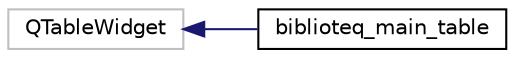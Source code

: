 digraph "Graphical Class Hierarchy"
{
 // LATEX_PDF_SIZE
  edge [fontname="Helvetica",fontsize="10",labelfontname="Helvetica",labelfontsize="10"];
  node [fontname="Helvetica",fontsize="10",shape=record];
  rankdir="LR";
  Node42 [label="QTableWidget",height=0.2,width=0.4,color="grey75", fillcolor="white", style="filled",tooltip=" "];
  Node42 -> Node0 [dir="back",color="midnightblue",fontsize="10",style="solid",fontname="Helvetica"];
  Node0 [label="biblioteq_main_table",height=0.2,width=0.4,color="black", fillcolor="white", style="filled",URL="$classbiblioteq__main__table.html",tooltip=" "];
}
